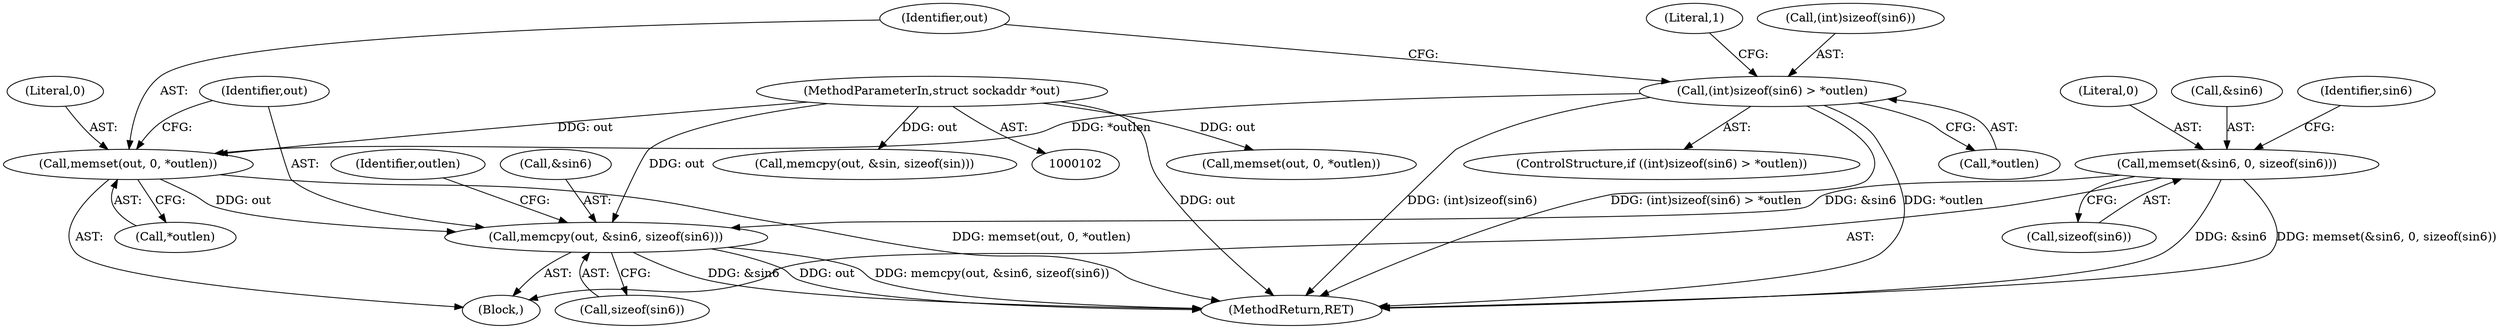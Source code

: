 digraph "0_libevent_329acc18a0768c21ba22522f01a5c7f46cacc4d5@API" {
"1000347" [label="(Call,memcpy(out, &sin6, sizeof(sin6)))"];
"1000342" [label="(Call,memset(out, 0, *outlen))"];
"1000104" [label="(MethodParameterIn,struct sockaddr *out)"];
"1000332" [label="(Call,(int)sizeof(sin6) > *outlen)"];
"1000295" [label="(Call,memset(&sin6, 0, sizeof(sin6)))"];
"1000295" [label="(Call,memset(&sin6, 0, sizeof(sin6)))"];
"1000355" [label="(Identifier,outlen)"];
"1000347" [label="(Call,memcpy(out, &sin6, sizeof(sin6)))"];
"1000333" [label="(Call,(int)sizeof(sin6))"];
"1000296" [label="(Call,&sin6)"];
"1000410" [label="(Call,memset(out, 0, *outlen))"];
"1000332" [label="(Call,(int)sizeof(sin6) > *outlen)"];
"1000348" [label="(Identifier,out)"];
"1000415" [label="(Call,memcpy(out, &sin, sizeof(sin)))"];
"1000104" [label="(MethodParameterIn,struct sockaddr *out)"];
"1000428" [label="(MethodReturn,RET)"];
"1000337" [label="(Call,*outlen)"];
"1000351" [label="(Call,sizeof(sin6))"];
"1000303" [label="(Identifier,sin6)"];
"1000299" [label="(Call,sizeof(sin6))"];
"1000331" [label="(ControlStructure,if ((int)sizeof(sin6) > *outlen))"];
"1000343" [label="(Identifier,out)"];
"1000345" [label="(Call,*outlen)"];
"1000344" [label="(Literal,0)"];
"1000341" [label="(Literal,1)"];
"1000293" [label="(Block,)"];
"1000342" [label="(Call,memset(out, 0, *outlen))"];
"1000349" [label="(Call,&sin6)"];
"1000298" [label="(Literal,0)"];
"1000347" -> "1000293"  [label="AST: "];
"1000347" -> "1000351"  [label="CFG: "];
"1000348" -> "1000347"  [label="AST: "];
"1000349" -> "1000347"  [label="AST: "];
"1000351" -> "1000347"  [label="AST: "];
"1000355" -> "1000347"  [label="CFG: "];
"1000347" -> "1000428"  [label="DDG: &sin6"];
"1000347" -> "1000428"  [label="DDG: out"];
"1000347" -> "1000428"  [label="DDG: memcpy(out, &sin6, sizeof(sin6))"];
"1000342" -> "1000347"  [label="DDG: out"];
"1000104" -> "1000347"  [label="DDG: out"];
"1000295" -> "1000347"  [label="DDG: &sin6"];
"1000342" -> "1000293"  [label="AST: "];
"1000342" -> "1000345"  [label="CFG: "];
"1000343" -> "1000342"  [label="AST: "];
"1000344" -> "1000342"  [label="AST: "];
"1000345" -> "1000342"  [label="AST: "];
"1000348" -> "1000342"  [label="CFG: "];
"1000342" -> "1000428"  [label="DDG: memset(out, 0, *outlen)"];
"1000104" -> "1000342"  [label="DDG: out"];
"1000332" -> "1000342"  [label="DDG: *outlen"];
"1000104" -> "1000102"  [label="AST: "];
"1000104" -> "1000428"  [label="DDG: out"];
"1000104" -> "1000410"  [label="DDG: out"];
"1000104" -> "1000415"  [label="DDG: out"];
"1000332" -> "1000331"  [label="AST: "];
"1000332" -> "1000337"  [label="CFG: "];
"1000333" -> "1000332"  [label="AST: "];
"1000337" -> "1000332"  [label="AST: "];
"1000341" -> "1000332"  [label="CFG: "];
"1000343" -> "1000332"  [label="CFG: "];
"1000332" -> "1000428"  [label="DDG: (int)sizeof(sin6)"];
"1000332" -> "1000428"  [label="DDG: (int)sizeof(sin6) > *outlen"];
"1000332" -> "1000428"  [label="DDG: *outlen"];
"1000295" -> "1000293"  [label="AST: "];
"1000295" -> "1000299"  [label="CFG: "];
"1000296" -> "1000295"  [label="AST: "];
"1000298" -> "1000295"  [label="AST: "];
"1000299" -> "1000295"  [label="AST: "];
"1000303" -> "1000295"  [label="CFG: "];
"1000295" -> "1000428"  [label="DDG: &sin6"];
"1000295" -> "1000428"  [label="DDG: memset(&sin6, 0, sizeof(sin6))"];
}
